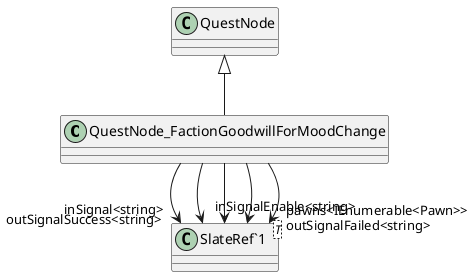 @startuml
class QuestNode_FactionGoodwillForMoodChange {
}
class "SlateRef`1"<T> {
}
QuestNode <|-- QuestNode_FactionGoodwillForMoodChange
QuestNode_FactionGoodwillForMoodChange --> "inSignal<string>" "SlateRef`1"
QuestNode_FactionGoodwillForMoodChange --> "inSignalEnable<string>" "SlateRef`1"
QuestNode_FactionGoodwillForMoodChange --> "outSignalSuccess<string>" "SlateRef`1"
QuestNode_FactionGoodwillForMoodChange --> "outSignalFailed<string>" "SlateRef`1"
QuestNode_FactionGoodwillForMoodChange --> "pawns<IEnumerable<Pawn>>" "SlateRef`1"
@enduml
